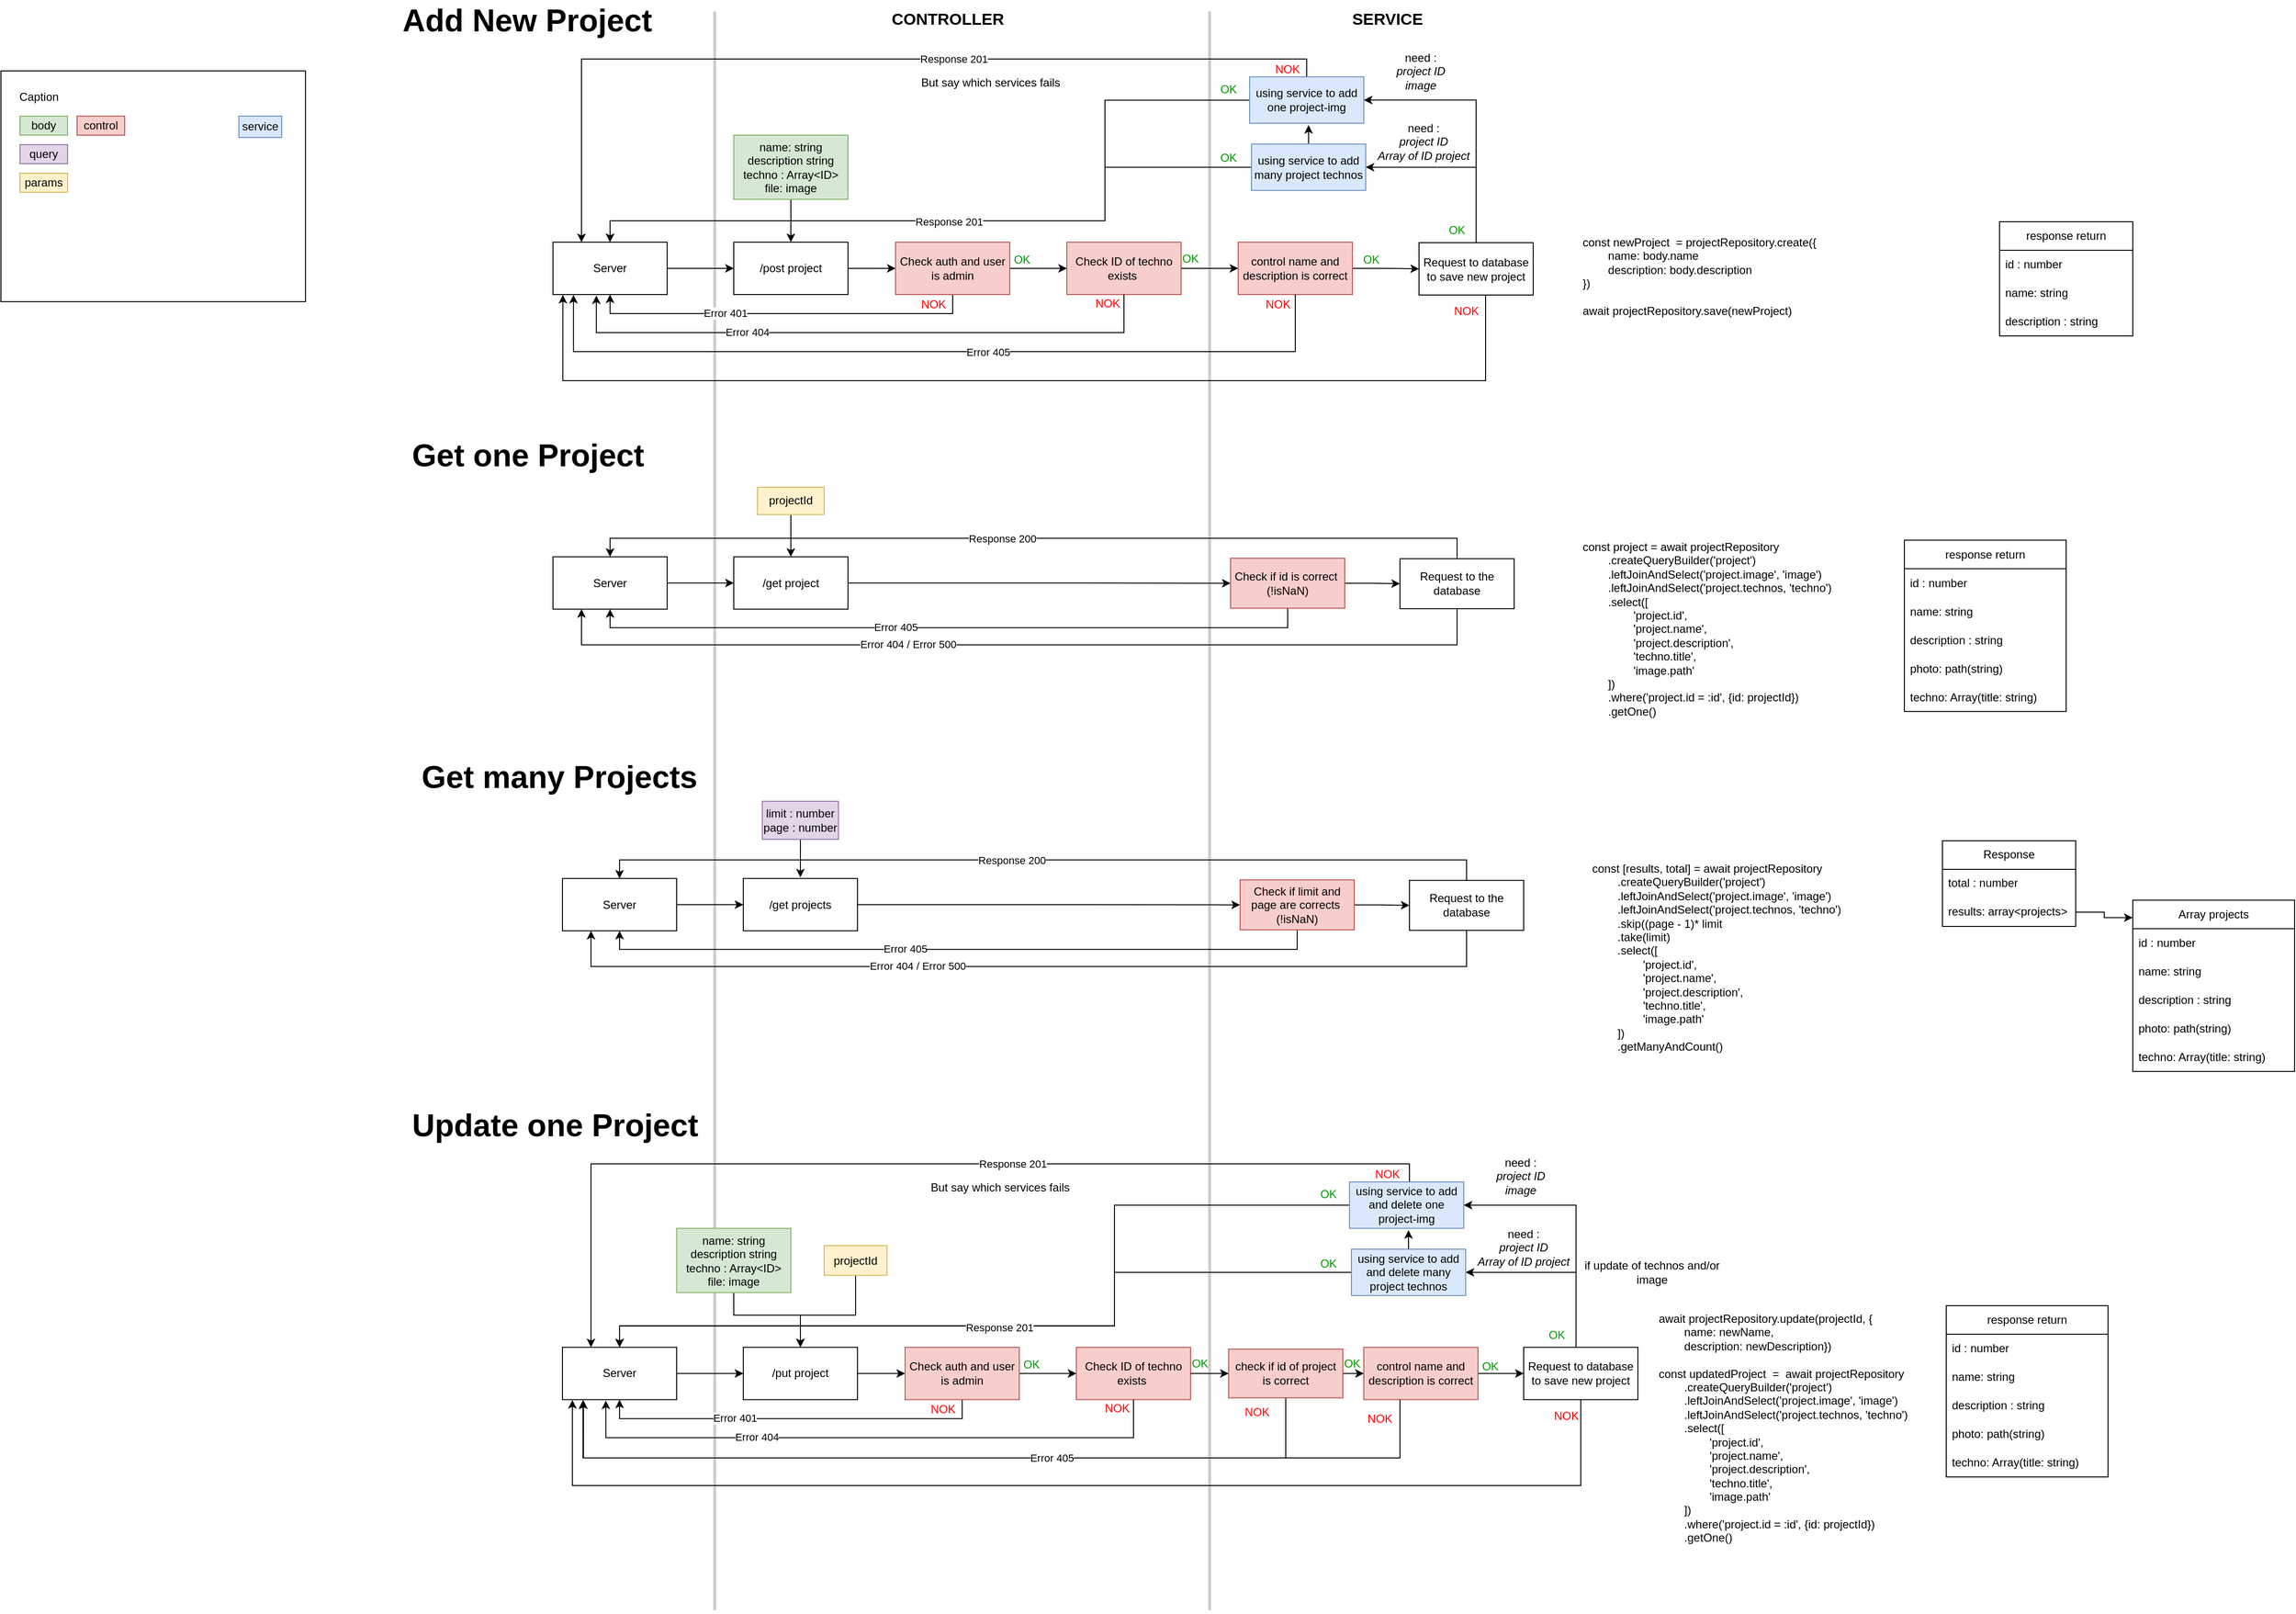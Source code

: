 <mxfile version="24.7.16">
  <diagram name="Page-1" id="Ivh299RitRnoYVwxjOdh">
    <mxGraphModel dx="5711" dy="2396" grid="1" gridSize="10" guides="1" tooltips="1" connect="1" arrows="1" fold="1" page="1" pageScale="1" pageWidth="827" pageHeight="1169" math="0" shadow="0">
      <root>
        <mxCell id="0" />
        <mxCell id="1" parent="0" />
        <mxCell id="XzdNKWaJprYKKExX68f9-235" style="edgeStyle=orthogonalEdgeStyle;rounded=0;orthogonalLoop=1;jettySize=auto;html=1;entryX=0.184;entryY=1.016;entryDx=0;entryDy=0;entryPerimeter=0;" edge="1" parent="1" source="XzdNKWaJprYKKExX68f9-232" target="XzdNKWaJprYKKExX68f9-179">
          <mxGeometry relative="1" as="geometry">
            <Array as="points">
              <mxPoint x="790" y="1550" />
              <mxPoint x="52" y="1550" />
            </Array>
          </mxGeometry>
        </mxCell>
        <mxCell id="rn9WdZCYMhVPytGbhueB-17" value="" style="endArrow=none;html=1;rounded=0;strokeColor=#CCCCCC;strokeWidth=3;" parent="1" edge="1">
          <mxGeometry width="50" height="50" relative="1" as="geometry">
            <mxPoint x="710" y="1710" as="sourcePoint" />
            <mxPoint x="710" y="30" as="targetPoint" />
          </mxGeometry>
        </mxCell>
        <mxCell id="rn9WdZCYMhVPytGbhueB-10" value="" style="endArrow=none;html=1;rounded=0;strokeColor=#CCCCCC;strokeWidth=3;" parent="1" edge="1">
          <mxGeometry width="50" height="50" relative="1" as="geometry">
            <mxPoint x="190" y="1710" as="sourcePoint" />
            <mxPoint x="190" y="30" as="targetPoint" />
          </mxGeometry>
        </mxCell>
        <mxCell id="rn9WdZCYMhVPytGbhueB-57" value="" style="rounded=0;whiteSpace=wrap;html=1;" parent="1" vertex="1">
          <mxGeometry x="-560" y="92.5" width="320" height="242.5" as="geometry" />
        </mxCell>
        <mxCell id="rn9WdZCYMhVPytGbhueB-3" style="edgeStyle=orthogonalEdgeStyle;rounded=0;orthogonalLoop=1;jettySize=auto;html=1;entryX=0;entryY=0.5;entryDx=0;entryDy=0;" parent="1" source="rn9WdZCYMhVPytGbhueB-1" target="rn9WdZCYMhVPytGbhueB-2" edge="1">
          <mxGeometry relative="1" as="geometry" />
        </mxCell>
        <mxCell id="rn9WdZCYMhVPytGbhueB-1" value="Server" style="rounded=0;whiteSpace=wrap;html=1;" parent="1" vertex="1">
          <mxGeometry x="20" y="272.5" width="120" height="55" as="geometry" />
        </mxCell>
        <mxCell id="rn9WdZCYMhVPytGbhueB-15" style="edgeStyle=orthogonalEdgeStyle;rounded=0;orthogonalLoop=1;jettySize=auto;html=1;" parent="1" source="rn9WdZCYMhVPytGbhueB-2" target="rn9WdZCYMhVPytGbhueB-9" edge="1">
          <mxGeometry relative="1" as="geometry" />
        </mxCell>
        <mxCell id="rn9WdZCYMhVPytGbhueB-2" value="/post project" style="rounded=0;whiteSpace=wrap;html=1;" parent="1" vertex="1">
          <mxGeometry x="210" y="272.5" width="120" height="55" as="geometry" />
        </mxCell>
        <mxCell id="rn9WdZCYMhVPytGbhueB-5" style="edgeStyle=orthogonalEdgeStyle;rounded=0;orthogonalLoop=1;jettySize=auto;html=1;" parent="1" source="rn9WdZCYMhVPytGbhueB-4" target="rn9WdZCYMhVPytGbhueB-2" edge="1">
          <mxGeometry relative="1" as="geometry" />
        </mxCell>
        <mxCell id="rn9WdZCYMhVPytGbhueB-4" value="name: string&lt;div&gt;description string&lt;/div&gt;&lt;div&gt;techno : Array&amp;lt;ID&amp;gt;&lt;/div&gt;&lt;div&gt;file: image&lt;/div&gt;" style="rounded=0;whiteSpace=wrap;html=1;fillColor=#d5e8d4;strokeColor=#82b366;" parent="1" vertex="1">
          <mxGeometry x="210" y="160" width="120" height="67.5" as="geometry" />
        </mxCell>
        <mxCell id="rn9WdZCYMhVPytGbhueB-6" value="body" style="rounded=0;whiteSpace=wrap;html=1;fillColor=#d5e8d4;strokeColor=#82b366;" parent="1" vertex="1">
          <mxGeometry x="-540" y="140" width="50" height="20" as="geometry" />
        </mxCell>
        <mxCell id="rn9WdZCYMhVPytGbhueB-7" value="query" style="rounded=0;whiteSpace=wrap;html=1;fillColor=#e1d5e7;strokeColor=#9673a6;" parent="1" vertex="1">
          <mxGeometry x="-540" y="170" width="50" height="20" as="geometry" />
        </mxCell>
        <mxCell id="rn9WdZCYMhVPytGbhueB-8" value="params" style="rounded=0;whiteSpace=wrap;html=1;fillColor=#fff2cc;strokeColor=#d6b656;" parent="1" vertex="1">
          <mxGeometry x="-540" y="200" width="50" height="20" as="geometry" />
        </mxCell>
        <mxCell id="rn9WdZCYMhVPytGbhueB-13" style="edgeStyle=orthogonalEdgeStyle;rounded=0;orthogonalLoop=1;jettySize=auto;html=1;entryX=0.5;entryY=1;entryDx=0;entryDy=0;" parent="1" source="rn9WdZCYMhVPytGbhueB-9" target="rn9WdZCYMhVPytGbhueB-1" edge="1">
          <mxGeometry relative="1" as="geometry">
            <Array as="points">
              <mxPoint x="440" y="347.5" />
              <mxPoint x="80" y="347.5" />
            </Array>
          </mxGeometry>
        </mxCell>
        <mxCell id="rn9WdZCYMhVPytGbhueB-18" value="Error 401" style="edgeLabel;html=1;align=center;verticalAlign=middle;resizable=0;points=[];" parent="rn9WdZCYMhVPytGbhueB-13" vertex="1" connectable="0">
          <mxGeometry x="0.296" y="-1" relative="1" as="geometry">
            <mxPoint as="offset" />
          </mxGeometry>
        </mxCell>
        <mxCell id="rn9WdZCYMhVPytGbhueB-22" style="edgeStyle=orthogonalEdgeStyle;rounded=0;orthogonalLoop=1;jettySize=auto;html=1;entryX=0;entryY=0.5;entryDx=0;entryDy=0;" parent="1" source="rn9WdZCYMhVPytGbhueB-9" target="rn9WdZCYMhVPytGbhueB-16" edge="1">
          <mxGeometry relative="1" as="geometry" />
        </mxCell>
        <mxCell id="rn9WdZCYMhVPytGbhueB-9" value="Check auth and user is admin" style="rounded=0;whiteSpace=wrap;html=1;fillColor=#f8cecc;strokeColor=#b85450;" parent="1" vertex="1">
          <mxGeometry x="380" y="272.5" width="120" height="55" as="geometry" />
        </mxCell>
        <mxCell id="rn9WdZCYMhVPytGbhueB-11" value="&lt;font style=&quot;font-size: 17px;&quot;&gt;CONTROLLER&lt;/font&gt;" style="text;html=1;align=center;verticalAlign=middle;whiteSpace=wrap;rounded=0;fontStyle=1" parent="1" vertex="1">
          <mxGeometry x="360" y="18.75" width="150" height="40" as="geometry" />
        </mxCell>
        <mxCell id="rn9WdZCYMhVPytGbhueB-12" value="control" style="rounded=0;whiteSpace=wrap;html=1;fillColor=#f8cecc;strokeColor=#b85450;" parent="1" vertex="1">
          <mxGeometry x="-480" y="140" width="50" height="20" as="geometry" />
        </mxCell>
        <mxCell id="rn9WdZCYMhVPytGbhueB-14" value="NOK" style="text;html=1;align=center;verticalAlign=middle;whiteSpace=wrap;rounded=0;fontColor=#FF0000;" parent="1" vertex="1">
          <mxGeometry x="390" y="322.5" width="60" height="30" as="geometry" />
        </mxCell>
        <mxCell id="rn9WdZCYMhVPytGbhueB-28" style="edgeStyle=orthogonalEdgeStyle;rounded=0;orthogonalLoop=1;jettySize=auto;html=1;entryX=0;entryY=0.5;entryDx=0;entryDy=0;" parent="1" source="rn9WdZCYMhVPytGbhueB-16" target="rn9WdZCYMhVPytGbhueB-27" edge="1">
          <mxGeometry relative="1" as="geometry" />
        </mxCell>
        <mxCell id="rn9WdZCYMhVPytGbhueB-16" value="Check ID of techno exists&amp;nbsp;" style="rounded=0;whiteSpace=wrap;html=1;fillColor=#f8cecc;strokeColor=#b85450;" parent="1" vertex="1">
          <mxGeometry x="560" y="272.5" width="120" height="55" as="geometry" />
        </mxCell>
        <mxCell id="rn9WdZCYMhVPytGbhueB-19" value="&lt;font style=&quot;font-size: 17px;&quot;&gt;SERVICE&lt;/font&gt;" style="text;html=1;align=center;verticalAlign=middle;whiteSpace=wrap;rounded=0;fontStyle=1" parent="1" vertex="1">
          <mxGeometry x="822" y="18.75" width="150" height="40" as="geometry" />
        </mxCell>
        <mxCell id="rn9WdZCYMhVPytGbhueB-23" style="edgeStyle=orthogonalEdgeStyle;rounded=0;orthogonalLoop=1;jettySize=auto;html=1;entryX=0.38;entryY=1.018;entryDx=0;entryDy=0;entryPerimeter=0;" parent="1" source="rn9WdZCYMhVPytGbhueB-16" target="rn9WdZCYMhVPytGbhueB-1" edge="1">
          <mxGeometry relative="1" as="geometry">
            <Array as="points">
              <mxPoint x="620" y="367.5" />
              <mxPoint x="66" y="367.5" />
            </Array>
          </mxGeometry>
        </mxCell>
        <mxCell id="rn9WdZCYMhVPytGbhueB-24" value="Error 404" style="edgeLabel;html=1;align=center;verticalAlign=middle;resizable=0;points=[];" parent="rn9WdZCYMhVPytGbhueB-23" vertex="1" connectable="0">
          <mxGeometry x="0.376" y="-1" relative="1" as="geometry">
            <mxPoint as="offset" />
          </mxGeometry>
        </mxCell>
        <mxCell id="rn9WdZCYMhVPytGbhueB-25" value="NOK" style="text;html=1;align=center;verticalAlign=middle;whiteSpace=wrap;rounded=0;fontColor=#FF0000;" parent="1" vertex="1">
          <mxGeometry x="573" y="321.5" width="60" height="30" as="geometry" />
        </mxCell>
        <mxCell id="rn9WdZCYMhVPytGbhueB-26" value="OK" style="text;html=1;align=center;verticalAlign=middle;whiteSpace=wrap;rounded=0;fontColor=#009900;" parent="1" vertex="1">
          <mxGeometry x="483" y="275.5" width="60" height="30" as="geometry" />
        </mxCell>
        <mxCell id="rn9WdZCYMhVPytGbhueB-39" style="edgeStyle=orthogonalEdgeStyle;rounded=0;orthogonalLoop=1;jettySize=auto;html=1;" parent="1" source="rn9WdZCYMhVPytGbhueB-27" target="rn9WdZCYMhVPytGbhueB-33" edge="1">
          <mxGeometry relative="1" as="geometry">
            <mxPoint x="910" y="300" as="targetPoint" />
          </mxGeometry>
        </mxCell>
        <mxCell id="rn9WdZCYMhVPytGbhueB-27" value="control name and description is correct" style="rounded=0;whiteSpace=wrap;html=1;fillColor=#f8cecc;strokeColor=#b85450;" parent="1" vertex="1">
          <mxGeometry x="740" y="272.5" width="120" height="55" as="geometry" />
        </mxCell>
        <mxCell id="rn9WdZCYMhVPytGbhueB-29" style="edgeStyle=orthogonalEdgeStyle;rounded=0;orthogonalLoop=1;jettySize=auto;html=1;entryX=0.18;entryY=1.006;entryDx=0;entryDy=0;entryPerimeter=0;" parent="1" source="rn9WdZCYMhVPytGbhueB-27" target="rn9WdZCYMhVPytGbhueB-1" edge="1">
          <mxGeometry relative="1" as="geometry">
            <Array as="points">
              <mxPoint x="800" y="387.5" />
              <mxPoint x="42" y="387.5" />
            </Array>
          </mxGeometry>
        </mxCell>
        <mxCell id="rn9WdZCYMhVPytGbhueB-45" value="Error 405" style="edgeLabel;html=1;align=center;verticalAlign=middle;resizable=0;points=[];" parent="rn9WdZCYMhVPytGbhueB-29" vertex="1" connectable="0">
          <mxGeometry x="-0.128" relative="1" as="geometry">
            <mxPoint as="offset" />
          </mxGeometry>
        </mxCell>
        <mxCell id="rn9WdZCYMhVPytGbhueB-31" value="NOK" style="text;html=1;align=center;verticalAlign=middle;whiteSpace=wrap;rounded=0;fontColor=#FF0000;" parent="1" vertex="1">
          <mxGeometry x="752" y="322.5" width="60" height="30" as="geometry" />
        </mxCell>
        <mxCell id="rn9WdZCYMhVPytGbhueB-32" value="OK" style="text;html=1;align=center;verticalAlign=middle;whiteSpace=wrap;rounded=0;fontColor=#009900;" parent="1" vertex="1">
          <mxGeometry x="660" y="275" width="60" height="30" as="geometry" />
        </mxCell>
        <mxCell id="XzdNKWaJprYKKExX68f9-53" style="edgeStyle=orthogonalEdgeStyle;rounded=0;orthogonalLoop=1;jettySize=auto;html=1;entryX=1;entryY=0.5;entryDx=0;entryDy=0;" edge="1" parent="1" source="rn9WdZCYMhVPytGbhueB-33" target="XzdNKWaJprYKKExX68f9-51">
          <mxGeometry relative="1" as="geometry">
            <Array as="points">
              <mxPoint x="990" y="194" />
            </Array>
          </mxGeometry>
        </mxCell>
        <mxCell id="XzdNKWaJprYKKExX68f9-54" style="edgeStyle=orthogonalEdgeStyle;rounded=0;orthogonalLoop=1;jettySize=auto;html=1;entryX=1;entryY=0.5;entryDx=0;entryDy=0;" edge="1" parent="1" source="rn9WdZCYMhVPytGbhueB-33" target="XzdNKWaJprYKKExX68f9-52">
          <mxGeometry relative="1" as="geometry">
            <Array as="points">
              <mxPoint x="990" y="123" />
            </Array>
          </mxGeometry>
        </mxCell>
        <mxCell id="rn9WdZCYMhVPytGbhueB-33" value="Request to database to save new project" style="rounded=0;whiteSpace=wrap;html=1;" parent="1" vertex="1">
          <mxGeometry x="930" y="273" width="120" height="55" as="geometry" />
        </mxCell>
        <mxCell id="rn9WdZCYMhVPytGbhueB-46" style="edgeStyle=orthogonalEdgeStyle;rounded=0;orthogonalLoop=1;jettySize=auto;html=1;entryX=0.087;entryY=1.007;entryDx=0;entryDy=0;entryPerimeter=0;" parent="1" source="rn9WdZCYMhVPytGbhueB-33" target="rn9WdZCYMhVPytGbhueB-1" edge="1">
          <mxGeometry relative="1" as="geometry">
            <Array as="points">
              <mxPoint x="1000" y="418" />
              <mxPoint x="30" y="418" />
            </Array>
          </mxGeometry>
        </mxCell>
        <mxCell id="rn9WdZCYMhVPytGbhueB-47" value="NOK" style="text;html=1;align=center;verticalAlign=middle;whiteSpace=wrap;rounded=0;fontColor=#FF0000;" parent="1" vertex="1">
          <mxGeometry x="950" y="330" width="60" height="30" as="geometry" />
        </mxCell>
        <mxCell id="rn9WdZCYMhVPytGbhueB-48" value="OK" style="text;html=1;align=center;verticalAlign=middle;whiteSpace=wrap;rounded=0;fontColor=#009900;" parent="1" vertex="1">
          <mxGeometry x="850" y="275.5" width="60" height="30" as="geometry" />
        </mxCell>
        <mxCell id="rn9WdZCYMhVPytGbhueB-52" value="response return" style="swimlane;fontStyle=0;childLayout=stackLayout;horizontal=1;startSize=30;horizontalStack=0;resizeParent=1;resizeParentMax=0;resizeLast=0;collapsible=1;marginBottom=0;whiteSpace=wrap;html=1;" parent="1" vertex="1">
          <mxGeometry x="1540" y="251" width="140" height="120" as="geometry" />
        </mxCell>
        <mxCell id="rn9WdZCYMhVPytGbhueB-53" value="id : number" style="text;strokeColor=none;fillColor=none;align=left;verticalAlign=middle;spacingLeft=4;spacingRight=4;overflow=hidden;points=[[0,0.5],[1,0.5]];portConstraint=eastwest;rotatable=0;whiteSpace=wrap;html=1;" parent="rn9WdZCYMhVPytGbhueB-52" vertex="1">
          <mxGeometry y="30" width="140" height="30" as="geometry" />
        </mxCell>
        <mxCell id="rn9WdZCYMhVPytGbhueB-54" value="name: string" style="text;strokeColor=none;fillColor=none;align=left;verticalAlign=middle;spacingLeft=4;spacingRight=4;overflow=hidden;points=[[0,0.5],[1,0.5]];portConstraint=eastwest;rotatable=0;whiteSpace=wrap;html=1;" parent="rn9WdZCYMhVPytGbhueB-52" vertex="1">
          <mxGeometry y="60" width="140" height="30" as="geometry" />
        </mxCell>
        <mxCell id="rn9WdZCYMhVPytGbhueB-55" value="description : string" style="text;strokeColor=none;fillColor=none;align=left;verticalAlign=middle;spacingLeft=4;spacingRight=4;overflow=hidden;points=[[0,0.5],[1,0.5]];portConstraint=eastwest;rotatable=0;whiteSpace=wrap;html=1;" parent="rn9WdZCYMhVPytGbhueB-52" vertex="1">
          <mxGeometry y="90" width="140" height="30" as="geometry" />
        </mxCell>
        <mxCell id="rn9WdZCYMhVPytGbhueB-56" value="Add New Project" style="text;html=1;align=left;verticalAlign=middle;whiteSpace=wrap;rounded=0;fontStyle=1;fontSize=33;" parent="1" vertex="1">
          <mxGeometry x="-140" y="23.75" width="380" height="30" as="geometry" />
        </mxCell>
        <mxCell id="rn9WdZCYMhVPytGbhueB-58" value="Caption" style="text;html=1;align=center;verticalAlign=middle;whiteSpace=wrap;rounded=0;" parent="1" vertex="1">
          <mxGeometry x="-550" y="105" width="60" height="30" as="geometry" />
        </mxCell>
        <mxCell id="rn9WdZCYMhVPytGbhueB-59" value="OK" style="text;html=1;align=center;verticalAlign=middle;whiteSpace=wrap;rounded=0;fontColor=#009900;" parent="1" vertex="1">
          <mxGeometry x="940" y="245" width="60" height="30" as="geometry" />
        </mxCell>
        <mxCell id="XzdNKWaJprYKKExX68f9-50" value="service" style="rounded=0;whiteSpace=wrap;html=1;fillColor=#dae8fc;strokeColor=#6c8ebf;" vertex="1" parent="1">
          <mxGeometry x="-310" y="140" width="45" height="22.5" as="geometry" />
        </mxCell>
        <mxCell id="XzdNKWaJprYKKExX68f9-57" style="edgeStyle=orthogonalEdgeStyle;rounded=0;orthogonalLoop=1;jettySize=auto;html=1;" edge="1" parent="1" source="XzdNKWaJprYKKExX68f9-51" target="rn9WdZCYMhVPytGbhueB-1">
          <mxGeometry relative="1" as="geometry">
            <Array as="points">
              <mxPoint x="600" y="194" />
              <mxPoint x="600" y="250" />
              <mxPoint x="80" y="250" />
            </Array>
          </mxGeometry>
        </mxCell>
        <mxCell id="XzdNKWaJprYKKExX68f9-66" style="edgeStyle=orthogonalEdgeStyle;rounded=0;orthogonalLoop=1;jettySize=auto;html=1;" edge="1" parent="1" source="XzdNKWaJprYKKExX68f9-51">
          <mxGeometry relative="1" as="geometry">
            <mxPoint x="814" y="150" as="targetPoint" />
          </mxGeometry>
        </mxCell>
        <mxCell id="XzdNKWaJprYKKExX68f9-51" value="using service to add many project technos" style="rounded=0;whiteSpace=wrap;html=1;fillColor=#dae8fc;strokeColor=#6c8ebf;" vertex="1" parent="1">
          <mxGeometry x="754" y="169.38" width="120" height="48.75" as="geometry" />
        </mxCell>
        <mxCell id="XzdNKWaJprYKKExX68f9-58" style="edgeStyle=orthogonalEdgeStyle;rounded=0;orthogonalLoop=1;jettySize=auto;html=1;" edge="1" parent="1" source="XzdNKWaJprYKKExX68f9-52" target="rn9WdZCYMhVPytGbhueB-1">
          <mxGeometry relative="1" as="geometry">
            <Array as="points">
              <mxPoint x="600" y="123" />
              <mxPoint x="600" y="250" />
              <mxPoint x="80" y="250" />
            </Array>
          </mxGeometry>
        </mxCell>
        <mxCell id="XzdNKWaJprYKKExX68f9-59" value="Response 201" style="edgeLabel;html=1;align=center;verticalAlign=middle;resizable=0;points=[];" vertex="1" connectable="0" parent="XzdNKWaJprYKKExX68f9-58">
          <mxGeometry x="0.08" y="1" relative="1" as="geometry">
            <mxPoint as="offset" />
          </mxGeometry>
        </mxCell>
        <mxCell id="XzdNKWaJprYKKExX68f9-68" style="edgeStyle=orthogonalEdgeStyle;rounded=0;orthogonalLoop=1;jettySize=auto;html=1;entryX=0.25;entryY=0;entryDx=0;entryDy=0;" edge="1" parent="1" source="XzdNKWaJprYKKExX68f9-52" target="rn9WdZCYMhVPytGbhueB-1">
          <mxGeometry relative="1" as="geometry">
            <Array as="points">
              <mxPoint x="812" y="80" />
              <mxPoint x="50" y="80" />
            </Array>
          </mxGeometry>
        </mxCell>
        <mxCell id="XzdNKWaJprYKKExX68f9-73" value="Response 201" style="edgeLabel;html=1;align=center;verticalAlign=middle;resizable=0;points=[];" vertex="1" connectable="0" parent="XzdNKWaJprYKKExX68f9-68">
          <mxGeometry x="-0.07" y="2" relative="1" as="geometry">
            <mxPoint x="62" y="-2" as="offset" />
          </mxGeometry>
        </mxCell>
        <mxCell id="XzdNKWaJprYKKExX68f9-52" value="using service to add one project-img" style="rounded=0;whiteSpace=wrap;html=1;fillColor=#dae8fc;strokeColor=#6c8ebf;" vertex="1" parent="1">
          <mxGeometry x="752" y="98.75" width="120" height="48.75" as="geometry" />
        </mxCell>
        <mxCell id="XzdNKWaJprYKKExX68f9-55" value="need :&lt;div&gt;&lt;i&gt;project ID&lt;/i&gt;&lt;/div&gt;&lt;div&gt;&lt;i&gt;image&lt;/i&gt;&lt;/div&gt;" style="text;html=1;align=center;verticalAlign=middle;whiteSpace=wrap;rounded=0;" vertex="1" parent="1">
          <mxGeometry x="882" y="63.75" width="100" height="58.75" as="geometry" />
        </mxCell>
        <mxCell id="XzdNKWaJprYKKExX68f9-56" value="need :&lt;div&gt;&lt;i&gt;project ID&lt;/i&gt;&lt;/div&gt;&lt;div&gt;&lt;i&gt;Array of ID project&lt;/i&gt;&lt;/div&gt;" style="text;html=1;align=center;verticalAlign=middle;whiteSpace=wrap;rounded=0;" vertex="1" parent="1">
          <mxGeometry x="885" y="138.12" width="100" height="58.75" as="geometry" />
        </mxCell>
        <mxCell id="XzdNKWaJprYKKExX68f9-60" value="OK" style="text;html=1;align=center;verticalAlign=middle;whiteSpace=wrap;rounded=0;fontColor=#009900;" vertex="1" parent="1">
          <mxGeometry x="700" y="169.38" width="60" height="30" as="geometry" />
        </mxCell>
        <mxCell id="XzdNKWaJprYKKExX68f9-61" value="OK" style="text;html=1;align=center;verticalAlign=middle;whiteSpace=wrap;rounded=0;fontColor=#009900;" vertex="1" parent="1">
          <mxGeometry x="700" y="96.5" width="60" height="30" as="geometry" />
        </mxCell>
        <mxCell id="XzdNKWaJprYKKExX68f9-69" value="NOK" style="text;html=1;align=center;verticalAlign=middle;whiteSpace=wrap;rounded=0;fontColor=#FF0000;" vertex="1" parent="1">
          <mxGeometry x="762" y="76" width="60" height="30" as="geometry" />
        </mxCell>
        <mxCell id="XzdNKWaJprYKKExX68f9-74" value="But say which services fails" style="text;html=1;align=center;verticalAlign=middle;whiteSpace=wrap;rounded=0;" vertex="1" parent="1">
          <mxGeometry x="400" y="90" width="160" height="30" as="geometry" />
        </mxCell>
        <mxCell id="XzdNKWaJprYKKExX68f9-75" style="edgeStyle=orthogonalEdgeStyle;rounded=0;orthogonalLoop=1;jettySize=auto;html=1;entryX=0;entryY=0.5;entryDx=0;entryDy=0;" edge="1" parent="1" source="XzdNKWaJprYKKExX68f9-76" target="XzdNKWaJprYKKExX68f9-78">
          <mxGeometry relative="1" as="geometry" />
        </mxCell>
        <mxCell id="XzdNKWaJprYKKExX68f9-76" value="Server" style="rounded=0;whiteSpace=wrap;html=1;" vertex="1" parent="1">
          <mxGeometry x="20" y="603.12" width="120" height="55" as="geometry" />
        </mxCell>
        <mxCell id="XzdNKWaJprYKKExX68f9-135" style="edgeStyle=orthogonalEdgeStyle;rounded=0;orthogonalLoop=1;jettySize=auto;html=1;" edge="1" parent="1" source="XzdNKWaJprYKKExX68f9-78" target="XzdNKWaJprYKKExX68f9-132">
          <mxGeometry relative="1" as="geometry" />
        </mxCell>
        <mxCell id="XzdNKWaJprYKKExX68f9-78" value="/get project" style="rounded=0;whiteSpace=wrap;html=1;" vertex="1" parent="1">
          <mxGeometry x="210" y="603.12" width="120" height="55" as="geometry" />
        </mxCell>
        <mxCell id="XzdNKWaJprYKKExX68f9-110" value="response return" style="swimlane;fontStyle=0;childLayout=stackLayout;horizontal=1;startSize=30;horizontalStack=0;resizeParent=1;resizeParentMax=0;resizeLast=0;collapsible=1;marginBottom=0;whiteSpace=wrap;html=1;" vertex="1" parent="1">
          <mxGeometry x="1440" y="585.62" width="170" height="180" as="geometry" />
        </mxCell>
        <mxCell id="XzdNKWaJprYKKExX68f9-111" value="id : number" style="text;strokeColor=none;fillColor=none;align=left;verticalAlign=middle;spacingLeft=4;spacingRight=4;overflow=hidden;points=[[0,0.5],[1,0.5]];portConstraint=eastwest;rotatable=0;whiteSpace=wrap;html=1;" vertex="1" parent="XzdNKWaJprYKKExX68f9-110">
          <mxGeometry y="30" width="170" height="30" as="geometry" />
        </mxCell>
        <mxCell id="XzdNKWaJprYKKExX68f9-112" value="name: string" style="text;strokeColor=none;fillColor=none;align=left;verticalAlign=middle;spacingLeft=4;spacingRight=4;overflow=hidden;points=[[0,0.5],[1,0.5]];portConstraint=eastwest;rotatable=0;whiteSpace=wrap;html=1;" vertex="1" parent="XzdNKWaJprYKKExX68f9-110">
          <mxGeometry y="60" width="170" height="30" as="geometry" />
        </mxCell>
        <mxCell id="XzdNKWaJprYKKExX68f9-113" value="description : string" style="text;strokeColor=none;fillColor=none;align=left;verticalAlign=middle;spacingLeft=4;spacingRight=4;overflow=hidden;points=[[0,0.5],[1,0.5]];portConstraint=eastwest;rotatable=0;whiteSpace=wrap;html=1;" vertex="1" parent="XzdNKWaJprYKKExX68f9-110">
          <mxGeometry y="90" width="170" height="30" as="geometry" />
        </mxCell>
        <mxCell id="XzdNKWaJprYKKExX68f9-145" value="photo: path(string)" style="text;strokeColor=none;fillColor=none;align=left;verticalAlign=middle;spacingLeft=4;spacingRight=4;overflow=hidden;points=[[0,0.5],[1,0.5]];portConstraint=eastwest;rotatable=0;whiteSpace=wrap;html=1;" vertex="1" parent="XzdNKWaJprYKKExX68f9-110">
          <mxGeometry y="120" width="170" height="30" as="geometry" />
        </mxCell>
        <mxCell id="XzdNKWaJprYKKExX68f9-146" value="techno: Array(title: string)" style="text;strokeColor=none;fillColor=none;align=left;verticalAlign=middle;spacingLeft=4;spacingRight=4;overflow=hidden;points=[[0,0.5],[1,0.5]];portConstraint=eastwest;rotatable=0;whiteSpace=wrap;html=1;" vertex="1" parent="XzdNKWaJprYKKExX68f9-110">
          <mxGeometry y="150" width="170" height="30" as="geometry" />
        </mxCell>
        <mxCell id="XzdNKWaJprYKKExX68f9-114" value="Get one Project" style="text;html=1;align=left;verticalAlign=middle;whiteSpace=wrap;rounded=0;fontStyle=1;fontSize=33;" vertex="1" parent="1">
          <mxGeometry x="-130" y="482" width="380" height="28" as="geometry" />
        </mxCell>
        <mxCell id="XzdNKWaJprYKKExX68f9-131" style="edgeStyle=orthogonalEdgeStyle;rounded=0;orthogonalLoop=1;jettySize=auto;html=1;entryX=0.5;entryY=0;entryDx=0;entryDy=0;" edge="1" parent="1" source="XzdNKWaJprYKKExX68f9-130" target="XzdNKWaJprYKKExX68f9-78">
          <mxGeometry relative="1" as="geometry" />
        </mxCell>
        <mxCell id="XzdNKWaJprYKKExX68f9-130" value="projectId" style="rounded=0;whiteSpace=wrap;html=1;fillColor=#fff2cc;strokeColor=#d6b656;" vertex="1" parent="1">
          <mxGeometry x="235" y="530" width="70" height="28.76" as="geometry" />
        </mxCell>
        <mxCell id="XzdNKWaJprYKKExX68f9-136" style="edgeStyle=orthogonalEdgeStyle;rounded=0;orthogonalLoop=1;jettySize=auto;html=1;entryX=0.5;entryY=1;entryDx=0;entryDy=0;" edge="1" parent="1" source="XzdNKWaJprYKKExX68f9-132" target="XzdNKWaJprYKKExX68f9-76">
          <mxGeometry relative="1" as="geometry">
            <Array as="points">
              <mxPoint x="792" y="677.62" />
              <mxPoint x="80" y="677.62" />
            </Array>
          </mxGeometry>
        </mxCell>
        <mxCell id="XzdNKWaJprYKKExX68f9-137" value="Error 405" style="edgeLabel;html=1;align=center;verticalAlign=middle;resizable=0;points=[];" vertex="1" connectable="0" parent="XzdNKWaJprYKKExX68f9-136">
          <mxGeometry x="0.15" y="2" relative="1" as="geometry">
            <mxPoint y="-3" as="offset" />
          </mxGeometry>
        </mxCell>
        <mxCell id="XzdNKWaJprYKKExX68f9-142" style="edgeStyle=orthogonalEdgeStyle;rounded=0;orthogonalLoop=1;jettySize=auto;html=1;entryX=0;entryY=0.5;entryDx=0;entryDy=0;" edge="1" parent="1" source="XzdNKWaJprYKKExX68f9-132" target="XzdNKWaJprYKKExX68f9-133">
          <mxGeometry relative="1" as="geometry" />
        </mxCell>
        <mxCell id="XzdNKWaJprYKKExX68f9-132" value="Check if id is correct&amp;nbsp;&lt;br&gt;(!isNaN)" style="rounded=0;whiteSpace=wrap;html=1;fillColor=#f8cecc;strokeColor=#b85450;" vertex="1" parent="1">
          <mxGeometry x="732" y="604.62" width="120" height="52.5" as="geometry" />
        </mxCell>
        <mxCell id="XzdNKWaJprYKKExX68f9-139" style="edgeStyle=orthogonalEdgeStyle;rounded=0;orthogonalLoop=1;jettySize=auto;html=1;entryX=0.25;entryY=1;entryDx=0;entryDy=0;" edge="1" parent="1" source="XzdNKWaJprYKKExX68f9-133" target="XzdNKWaJprYKKExX68f9-76">
          <mxGeometry relative="1" as="geometry">
            <Array as="points">
              <mxPoint x="970" y="695.62" />
              <mxPoint x="50" y="695.62" />
            </Array>
          </mxGeometry>
        </mxCell>
        <mxCell id="XzdNKWaJprYKKExX68f9-140" value="Error 404 / Error 500" style="edgeLabel;html=1;align=center;verticalAlign=middle;resizable=0;points=[];" vertex="1" connectable="0" parent="XzdNKWaJprYKKExX68f9-139">
          <mxGeometry x="0.236" y="-1" relative="1" as="geometry">
            <mxPoint as="offset" />
          </mxGeometry>
        </mxCell>
        <mxCell id="XzdNKWaJprYKKExX68f9-143" style="edgeStyle=orthogonalEdgeStyle;rounded=0;orthogonalLoop=1;jettySize=auto;html=1;entryX=0.5;entryY=0;entryDx=0;entryDy=0;" edge="1" parent="1" source="XzdNKWaJprYKKExX68f9-133" target="XzdNKWaJprYKKExX68f9-76">
          <mxGeometry relative="1" as="geometry">
            <Array as="points">
              <mxPoint x="970" y="583.62" />
              <mxPoint x="80" y="583.62" />
            </Array>
          </mxGeometry>
        </mxCell>
        <mxCell id="XzdNKWaJprYKKExX68f9-144" value="Response 200" style="edgeLabel;html=1;align=center;verticalAlign=middle;resizable=0;points=[];" vertex="1" connectable="0" parent="XzdNKWaJprYKKExX68f9-143">
          <mxGeometry x="0.074" relative="1" as="geometry">
            <mxPoint as="offset" />
          </mxGeometry>
        </mxCell>
        <mxCell id="XzdNKWaJprYKKExX68f9-133" value="Request to the database" style="rounded=0;whiteSpace=wrap;html=1;" vertex="1" parent="1">
          <mxGeometry x="910" y="605.12" width="120" height="52.5" as="geometry" />
        </mxCell>
        <mxCell id="XzdNKWaJprYKKExX68f9-134" value="&lt;div&gt;const project = await projectRepository&lt;/div&gt;&lt;div&gt;&lt;span style=&quot;white-space: pre;&quot;&gt;&#x9;&lt;/span&gt;.createQueryBuilder(&#39;project&#39;)&lt;br&gt;&lt;/div&gt;&lt;div&gt;&lt;span style=&quot;white-space: pre;&quot;&gt;&#x9;&lt;/span&gt;.leftJoinAndSelect(&#39;project.image&#39;, &#39;image&#39;)&lt;br&gt;&lt;/div&gt;&lt;div&gt;&lt;span style=&quot;white-space: pre;&quot;&gt;&#x9;&lt;/span&gt;.leftJoinAndSelect(&#39;project.technos, &#39;techno&#39;)&lt;br&gt;&lt;/div&gt;&lt;div&gt;&lt;span style=&quot;white-space: pre;&quot;&gt;&#x9;&lt;/span&gt;.select([&lt;/div&gt;&lt;div&gt;&lt;span style=&quot;white-space: pre;&quot;&gt;&#x9;&lt;/span&gt;&lt;span style=&quot;white-space: pre;&quot;&gt;&#x9;&lt;/span&gt;&#39;project.id&#39;,&lt;br&gt;&lt;/div&gt;&lt;div&gt;&lt;span style=&quot;white-space: pre;&quot;&gt;&#x9;&lt;/span&gt;&lt;span style=&quot;white-space: pre;&quot;&gt;&#x9;&lt;/span&gt;&#39;project.name&#39;,&lt;br&gt;&lt;/div&gt;&lt;div&gt;&lt;span style=&quot;white-space: pre;&quot;&gt;&#x9;&lt;/span&gt;&lt;span style=&quot;white-space: pre;&quot;&gt;&#x9;&lt;/span&gt;&#39;project.description&#39;,&lt;br&gt;&lt;/div&gt;&lt;div&gt;&lt;span style=&quot;white-space: pre;&quot;&gt;&#x9;&lt;/span&gt;&lt;span style=&quot;white-space: pre;&quot;&gt;&#x9;&lt;/span&gt;&#39;techno.title&#39;,&lt;br&gt;&lt;/div&gt;&lt;div&gt;&lt;span style=&quot;white-space: pre;&quot;&gt;&#x9;&lt;/span&gt;&lt;span style=&quot;white-space: pre;&quot;&gt;&#x9;&lt;/span&gt;&#39;image.path&#39;&lt;br&gt;&lt;/div&gt;&lt;div&gt;&lt;span style=&quot;white-space: pre;&quot;&gt;&#x9;&lt;/span&gt;])&lt;br&gt;&lt;/div&gt;&lt;div&gt;&lt;span style=&quot;white-space: pre;&quot;&gt;&#x9;&lt;/span&gt;.where(&#39;project.id = :id&#39;, {id: projectId})&lt;br&gt;&lt;/div&gt;&lt;div&gt;&lt;span style=&quot;white-space: pre;&quot;&gt;&#x9;&lt;/span&gt;.getOne()&lt;br&gt;&lt;/div&gt;" style="text;html=1;align=left;verticalAlign=top;whiteSpace=wrap;rounded=0;" vertex="1" parent="1">
          <mxGeometry x="1100" y="579.37" width="310" height="210.63" as="geometry" />
        </mxCell>
        <mxCell id="XzdNKWaJprYKKExX68f9-147" value="const newProject&amp;nbsp; = projectRepository.create({&lt;div&gt;&lt;span style=&quot;white-space: pre;&quot;&gt;&#x9;&lt;/span&gt;name: body.name&lt;br&gt;&lt;/div&gt;&lt;div&gt;&lt;span style=&quot;white-space: pre;&quot;&gt;&#x9;&lt;/span&gt;description: body.description&lt;br&gt;&lt;/div&gt;&lt;div&gt;})&lt;/div&gt;&lt;div&gt;&lt;br&gt;&lt;/div&gt;&lt;div&gt;await projectRepository.save(newProject)&lt;/div&gt;" style="text;html=1;align=left;verticalAlign=top;whiteSpace=wrap;rounded=0;" vertex="1" parent="1">
          <mxGeometry x="1100" y="258.75" width="350" height="101.25" as="geometry" />
        </mxCell>
        <mxCell id="XzdNKWaJprYKKExX68f9-148" style="edgeStyle=orthogonalEdgeStyle;rounded=0;orthogonalLoop=1;jettySize=auto;html=1;entryX=0;entryY=0.5;entryDx=0;entryDy=0;" edge="1" parent="1" source="XzdNKWaJprYKKExX68f9-149" target="XzdNKWaJprYKKExX68f9-151">
          <mxGeometry relative="1" as="geometry" />
        </mxCell>
        <mxCell id="XzdNKWaJprYKKExX68f9-149" value="Server" style="rounded=0;whiteSpace=wrap;html=1;" vertex="1" parent="1">
          <mxGeometry x="30" y="941.12" width="120" height="55" as="geometry" />
        </mxCell>
        <mxCell id="XzdNKWaJprYKKExX68f9-150" style="edgeStyle=orthogonalEdgeStyle;rounded=0;orthogonalLoop=1;jettySize=auto;html=1;" edge="1" parent="1" source="XzdNKWaJprYKKExX68f9-151" target="XzdNKWaJprYKKExX68f9-164">
          <mxGeometry relative="1" as="geometry" />
        </mxCell>
        <mxCell id="XzdNKWaJprYKKExX68f9-151" value="/get projects" style="rounded=0;whiteSpace=wrap;html=1;" vertex="1" parent="1">
          <mxGeometry x="220" y="941.12" width="120" height="55" as="geometry" />
        </mxCell>
        <mxCell id="XzdNKWaJprYKKExX68f9-152" value="Array projects" style="swimlane;fontStyle=0;childLayout=stackLayout;horizontal=1;startSize=30;horizontalStack=0;resizeParent=1;resizeParentMax=0;resizeLast=0;collapsible=1;marginBottom=0;whiteSpace=wrap;html=1;" vertex="1" parent="1">
          <mxGeometry x="1680" y="963.91" width="170" height="180" as="geometry" />
        </mxCell>
        <mxCell id="XzdNKWaJprYKKExX68f9-153" value="id : number" style="text;strokeColor=none;fillColor=none;align=left;verticalAlign=middle;spacingLeft=4;spacingRight=4;overflow=hidden;points=[[0,0.5],[1,0.5]];portConstraint=eastwest;rotatable=0;whiteSpace=wrap;html=1;" vertex="1" parent="XzdNKWaJprYKKExX68f9-152">
          <mxGeometry y="30" width="170" height="30" as="geometry" />
        </mxCell>
        <mxCell id="XzdNKWaJprYKKExX68f9-154" value="name: string" style="text;strokeColor=none;fillColor=none;align=left;verticalAlign=middle;spacingLeft=4;spacingRight=4;overflow=hidden;points=[[0,0.5],[1,0.5]];portConstraint=eastwest;rotatable=0;whiteSpace=wrap;html=1;" vertex="1" parent="XzdNKWaJprYKKExX68f9-152">
          <mxGeometry y="60" width="170" height="30" as="geometry" />
        </mxCell>
        <mxCell id="XzdNKWaJprYKKExX68f9-155" value="description : string" style="text;strokeColor=none;fillColor=none;align=left;verticalAlign=middle;spacingLeft=4;spacingRight=4;overflow=hidden;points=[[0,0.5],[1,0.5]];portConstraint=eastwest;rotatable=0;whiteSpace=wrap;html=1;" vertex="1" parent="XzdNKWaJprYKKExX68f9-152">
          <mxGeometry y="90" width="170" height="30" as="geometry" />
        </mxCell>
        <mxCell id="XzdNKWaJprYKKExX68f9-156" value="photo: path(string)" style="text;strokeColor=none;fillColor=none;align=left;verticalAlign=middle;spacingLeft=4;spacingRight=4;overflow=hidden;points=[[0,0.5],[1,0.5]];portConstraint=eastwest;rotatable=0;whiteSpace=wrap;html=1;" vertex="1" parent="XzdNKWaJprYKKExX68f9-152">
          <mxGeometry y="120" width="170" height="30" as="geometry" />
        </mxCell>
        <mxCell id="XzdNKWaJprYKKExX68f9-157" value="techno: Array(title: string)" style="text;strokeColor=none;fillColor=none;align=left;verticalAlign=middle;spacingLeft=4;spacingRight=4;overflow=hidden;points=[[0,0.5],[1,0.5]];portConstraint=eastwest;rotatable=0;whiteSpace=wrap;html=1;" vertex="1" parent="XzdNKWaJprYKKExX68f9-152">
          <mxGeometry y="150" width="170" height="30" as="geometry" />
        </mxCell>
        <mxCell id="XzdNKWaJprYKKExX68f9-158" value="Get many Projects" style="text;html=1;align=left;verticalAlign=middle;whiteSpace=wrap;rounded=0;fontStyle=1;fontSize=33;" vertex="1" parent="1">
          <mxGeometry x="-120" y="820" width="380" height="28" as="geometry" />
        </mxCell>
        <mxCell id="XzdNKWaJprYKKExX68f9-161" style="edgeStyle=orthogonalEdgeStyle;rounded=0;orthogonalLoop=1;jettySize=auto;html=1;entryX=0.5;entryY=1;entryDx=0;entryDy=0;" edge="1" parent="1" source="XzdNKWaJprYKKExX68f9-164" target="XzdNKWaJprYKKExX68f9-149">
          <mxGeometry relative="1" as="geometry">
            <Array as="points">
              <mxPoint x="802" y="1015.62" />
              <mxPoint x="90" y="1015.62" />
            </Array>
          </mxGeometry>
        </mxCell>
        <mxCell id="XzdNKWaJprYKKExX68f9-162" value="Error 405" style="edgeLabel;html=1;align=center;verticalAlign=middle;resizable=0;points=[];" vertex="1" connectable="0" parent="XzdNKWaJprYKKExX68f9-161">
          <mxGeometry x="0.15" y="2" relative="1" as="geometry">
            <mxPoint y="-3" as="offset" />
          </mxGeometry>
        </mxCell>
        <mxCell id="XzdNKWaJprYKKExX68f9-163" style="edgeStyle=orthogonalEdgeStyle;rounded=0;orthogonalLoop=1;jettySize=auto;html=1;entryX=0;entryY=0.5;entryDx=0;entryDy=0;" edge="1" parent="1" source="XzdNKWaJprYKKExX68f9-164" target="XzdNKWaJprYKKExX68f9-169">
          <mxGeometry relative="1" as="geometry" />
        </mxCell>
        <mxCell id="XzdNKWaJprYKKExX68f9-164" value="Check if limit and page are corrects&amp;nbsp;&lt;br&gt;(!isNaN)" style="rounded=0;whiteSpace=wrap;html=1;fillColor=#f8cecc;strokeColor=#b85450;" vertex="1" parent="1">
          <mxGeometry x="742" y="942.62" width="120" height="52.5" as="geometry" />
        </mxCell>
        <mxCell id="XzdNKWaJprYKKExX68f9-165" style="edgeStyle=orthogonalEdgeStyle;rounded=0;orthogonalLoop=1;jettySize=auto;html=1;entryX=0.25;entryY=1;entryDx=0;entryDy=0;" edge="1" parent="1" source="XzdNKWaJprYKKExX68f9-169" target="XzdNKWaJprYKKExX68f9-149">
          <mxGeometry relative="1" as="geometry">
            <Array as="points">
              <mxPoint x="980" y="1033.62" />
              <mxPoint x="60" y="1033.62" />
            </Array>
          </mxGeometry>
        </mxCell>
        <mxCell id="XzdNKWaJprYKKExX68f9-166" value="Error 404 / Error 500" style="edgeLabel;html=1;align=center;verticalAlign=middle;resizable=0;points=[];" vertex="1" connectable="0" parent="XzdNKWaJprYKKExX68f9-165">
          <mxGeometry x="0.236" y="-1" relative="1" as="geometry">
            <mxPoint as="offset" />
          </mxGeometry>
        </mxCell>
        <mxCell id="XzdNKWaJprYKKExX68f9-167" style="edgeStyle=orthogonalEdgeStyle;rounded=0;orthogonalLoop=1;jettySize=auto;html=1;entryX=0.5;entryY=0;entryDx=0;entryDy=0;" edge="1" parent="1" source="XzdNKWaJprYKKExX68f9-169" target="XzdNKWaJprYKKExX68f9-149">
          <mxGeometry relative="1" as="geometry">
            <Array as="points">
              <mxPoint x="980" y="921.62" />
              <mxPoint x="90" y="921.62" />
            </Array>
          </mxGeometry>
        </mxCell>
        <mxCell id="XzdNKWaJprYKKExX68f9-168" value="Response 200" style="edgeLabel;html=1;align=center;verticalAlign=middle;resizable=0;points=[];" vertex="1" connectable="0" parent="XzdNKWaJprYKKExX68f9-167">
          <mxGeometry x="0.074" relative="1" as="geometry">
            <mxPoint as="offset" />
          </mxGeometry>
        </mxCell>
        <mxCell id="XzdNKWaJprYKKExX68f9-169" value="Request to the database" style="rounded=0;whiteSpace=wrap;html=1;" vertex="1" parent="1">
          <mxGeometry x="920" y="943.12" width="120" height="52.5" as="geometry" />
        </mxCell>
        <mxCell id="XzdNKWaJprYKKExX68f9-170" value="&lt;div&gt;const [results, total] = await projectRepository&lt;/div&gt;&lt;div&gt;&lt;span style=&quot;white-space: pre;&quot;&gt;&#x9;&lt;/span&gt;.createQueryBuilder(&#39;project&#39;)&lt;br&gt;&lt;/div&gt;&lt;div&gt;&lt;span style=&quot;white-space: pre;&quot;&gt;&#x9;&lt;/span&gt;.leftJoinAndSelect(&#39;project.image&#39;, &#39;image&#39;)&lt;br&gt;&lt;/div&gt;&lt;div&gt;&lt;span style=&quot;white-space: pre;&quot;&gt;&#x9;&lt;/span&gt;.leftJoinAndSelect(&#39;project.technos, &#39;techno&#39;)&lt;br&gt;&lt;/div&gt;&lt;div&gt;&lt;span style=&quot;white-space: pre;&quot;&gt;&#x9;&lt;/span&gt;.skip((page - 1)* limit&lt;br&gt;&lt;/div&gt;&lt;div&gt;&lt;span style=&quot;white-space: pre;&quot;&gt;&#x9;&lt;/span&gt;.take(limit)&lt;br&gt;&lt;/div&gt;&lt;div&gt;&lt;span style=&quot;white-space: pre;&quot;&gt;&#x9;&lt;/span&gt;.select([&lt;/div&gt;&lt;div&gt;&lt;span style=&quot;white-space: pre;&quot;&gt;&#x9;&lt;/span&gt;&lt;span style=&quot;white-space: pre;&quot;&gt;&#x9;&lt;/span&gt;&#39;project.id&#39;,&lt;br&gt;&lt;/div&gt;&lt;div&gt;&lt;span style=&quot;white-space: pre;&quot;&gt;&#x9;&lt;/span&gt;&lt;span style=&quot;white-space: pre;&quot;&gt;&#x9;&lt;/span&gt;&#39;project.name&#39;,&lt;br&gt;&lt;/div&gt;&lt;div&gt;&lt;span style=&quot;white-space: pre;&quot;&gt;&#x9;&lt;/span&gt;&lt;span style=&quot;white-space: pre;&quot;&gt;&#x9;&lt;/span&gt;&#39;project.description&#39;,&lt;br&gt;&lt;/div&gt;&lt;div&gt;&lt;span style=&quot;white-space: pre;&quot;&gt;&#x9;&lt;/span&gt;&lt;span style=&quot;white-space: pre;&quot;&gt;&#x9;&lt;/span&gt;&#39;techno.title&#39;,&lt;br&gt;&lt;/div&gt;&lt;div&gt;&lt;span style=&quot;white-space: pre;&quot;&gt;&#x9;&lt;/span&gt;&lt;span style=&quot;white-space: pre;&quot;&gt;&#x9;&lt;/span&gt;&#39;image.path&#39;&lt;br&gt;&lt;/div&gt;&lt;div&gt;&lt;span style=&quot;white-space: pre;&quot;&gt;&#x9;&lt;/span&gt;])&lt;br&gt;&lt;/div&gt;&lt;div&gt;&lt;span style=&quot;background-color: initial; white-space: pre;&quot;&gt;&#x9;&lt;/span&gt;&lt;span style=&quot;background-color: initial;&quot;&gt;.getManyAndCount()&lt;/span&gt;&lt;br&gt;&lt;/div&gt;" style="text;html=1;align=left;verticalAlign=top;whiteSpace=wrap;rounded=0;" vertex="1" parent="1">
          <mxGeometry x="1110" y="917.37" width="310" height="210.63" as="geometry" />
        </mxCell>
        <mxCell id="XzdNKWaJprYKKExX68f9-172" style="edgeStyle=orthogonalEdgeStyle;rounded=0;orthogonalLoop=1;jettySize=auto;html=1;" edge="1" parent="1" source="XzdNKWaJprYKKExX68f9-171">
          <mxGeometry relative="1" as="geometry">
            <mxPoint x="280.0" y="940" as="targetPoint" />
          </mxGeometry>
        </mxCell>
        <mxCell id="XzdNKWaJprYKKExX68f9-171" value="limit : number&lt;div&gt;page : number&lt;/div&gt;" style="rounded=0;whiteSpace=wrap;html=1;fillColor=#e1d5e7;strokeColor=#9673a6;" vertex="1" parent="1">
          <mxGeometry x="240" y="860" width="80" height="40" as="geometry" />
        </mxCell>
        <mxCell id="XzdNKWaJprYKKExX68f9-173" value="Response" style="swimlane;fontStyle=0;childLayout=stackLayout;horizontal=1;startSize=30;horizontalStack=0;resizeParent=1;resizeParentMax=0;resizeLast=0;collapsible=1;marginBottom=0;whiteSpace=wrap;html=1;" vertex="1" parent="1">
          <mxGeometry x="1480" y="901.47" width="140" height="90" as="geometry" />
        </mxCell>
        <mxCell id="XzdNKWaJprYKKExX68f9-174" value="total : number" style="text;strokeColor=none;fillColor=none;align=left;verticalAlign=middle;spacingLeft=4;spacingRight=4;overflow=hidden;points=[[0,0.5],[1,0.5]];portConstraint=eastwest;rotatable=0;whiteSpace=wrap;html=1;" vertex="1" parent="XzdNKWaJprYKKExX68f9-173">
          <mxGeometry y="30" width="140" height="30" as="geometry" />
        </mxCell>
        <mxCell id="XzdNKWaJprYKKExX68f9-175" value="results: array&amp;lt;projects&amp;gt;" style="text;strokeColor=none;fillColor=none;align=left;verticalAlign=middle;spacingLeft=4;spacingRight=4;overflow=hidden;points=[[0,0.5],[1,0.5]];portConstraint=eastwest;rotatable=0;whiteSpace=wrap;html=1;" vertex="1" parent="XzdNKWaJprYKKExX68f9-173">
          <mxGeometry y="60" width="140" height="30" as="geometry" />
        </mxCell>
        <mxCell id="XzdNKWaJprYKKExX68f9-177" style="edgeStyle=orthogonalEdgeStyle;rounded=0;orthogonalLoop=1;jettySize=auto;html=1;entryX=-0.001;entryY=0.102;entryDx=0;entryDy=0;entryPerimeter=0;" edge="1" parent="1" source="XzdNKWaJprYKKExX68f9-175" target="XzdNKWaJprYKKExX68f9-152">
          <mxGeometry relative="1" as="geometry" />
        </mxCell>
        <mxCell id="XzdNKWaJprYKKExX68f9-178" style="edgeStyle=orthogonalEdgeStyle;rounded=0;orthogonalLoop=1;jettySize=auto;html=1;entryX=0;entryY=0.5;entryDx=0;entryDy=0;" edge="1" parent="1" source="XzdNKWaJprYKKExX68f9-179" target="XzdNKWaJprYKKExX68f9-181">
          <mxGeometry relative="1" as="geometry" />
        </mxCell>
        <mxCell id="XzdNKWaJprYKKExX68f9-179" value="Server" style="rounded=0;whiteSpace=wrap;html=1;" vertex="1" parent="1">
          <mxGeometry x="30" y="1433.75" width="120" height="55" as="geometry" />
        </mxCell>
        <mxCell id="XzdNKWaJprYKKExX68f9-180" style="edgeStyle=orthogonalEdgeStyle;rounded=0;orthogonalLoop=1;jettySize=auto;html=1;" edge="1" parent="1" source="XzdNKWaJprYKKExX68f9-181" target="XzdNKWaJprYKKExX68f9-187">
          <mxGeometry relative="1" as="geometry" />
        </mxCell>
        <mxCell id="XzdNKWaJprYKKExX68f9-181" value="/put project" style="rounded=0;whiteSpace=wrap;html=1;" vertex="1" parent="1">
          <mxGeometry x="220" y="1433.75" width="120" height="55" as="geometry" />
        </mxCell>
        <mxCell id="XzdNKWaJprYKKExX68f9-182" style="edgeStyle=orthogonalEdgeStyle;rounded=0;orthogonalLoop=1;jettySize=auto;html=1;" edge="1" parent="1" source="XzdNKWaJprYKKExX68f9-183" target="XzdNKWaJprYKKExX68f9-181">
          <mxGeometry relative="1" as="geometry">
            <Array as="points">
              <mxPoint x="210" y="1400" />
              <mxPoint x="280" y="1400" />
            </Array>
          </mxGeometry>
        </mxCell>
        <mxCell id="XzdNKWaJprYKKExX68f9-183" value="name: string&lt;div&gt;description string&lt;/div&gt;&lt;div&gt;techno : Array&amp;lt;ID&amp;gt;&lt;/div&gt;&lt;div&gt;file: image&lt;/div&gt;" style="rounded=0;whiteSpace=wrap;html=1;fillColor=#d5e8d4;strokeColor=#82b366;" vertex="1" parent="1">
          <mxGeometry x="150" y="1308.75" width="120" height="67.5" as="geometry" />
        </mxCell>
        <mxCell id="XzdNKWaJprYKKExX68f9-184" style="edgeStyle=orthogonalEdgeStyle;rounded=0;orthogonalLoop=1;jettySize=auto;html=1;entryX=0.5;entryY=1;entryDx=0;entryDy=0;" edge="1" parent="1" source="XzdNKWaJprYKKExX68f9-187" target="XzdNKWaJprYKKExX68f9-179">
          <mxGeometry relative="1" as="geometry">
            <Array as="points">
              <mxPoint x="450" y="1508.75" />
              <mxPoint x="90" y="1508.75" />
            </Array>
          </mxGeometry>
        </mxCell>
        <mxCell id="XzdNKWaJprYKKExX68f9-185" value="Error 401" style="edgeLabel;html=1;align=center;verticalAlign=middle;resizable=0;points=[];" vertex="1" connectable="0" parent="XzdNKWaJprYKKExX68f9-184">
          <mxGeometry x="0.296" y="-1" relative="1" as="geometry">
            <mxPoint as="offset" />
          </mxGeometry>
        </mxCell>
        <mxCell id="XzdNKWaJprYKKExX68f9-186" style="edgeStyle=orthogonalEdgeStyle;rounded=0;orthogonalLoop=1;jettySize=auto;html=1;entryX=0;entryY=0.5;entryDx=0;entryDy=0;" edge="1" parent="1" source="XzdNKWaJprYKKExX68f9-187" target="XzdNKWaJprYKKExX68f9-191">
          <mxGeometry relative="1" as="geometry" />
        </mxCell>
        <mxCell id="XzdNKWaJprYKKExX68f9-187" value="Check auth and user is admin" style="rounded=0;whiteSpace=wrap;html=1;fillColor=#f8cecc;strokeColor=#b85450;" vertex="1" parent="1">
          <mxGeometry x="390" y="1433.75" width="120" height="55" as="geometry" />
        </mxCell>
        <mxCell id="XzdNKWaJprYKKExX68f9-189" value="NOK" style="text;html=1;align=center;verticalAlign=middle;whiteSpace=wrap;rounded=0;fontColor=#FF0000;" vertex="1" parent="1">
          <mxGeometry x="400" y="1483.75" width="60" height="30" as="geometry" />
        </mxCell>
        <mxCell id="XzdNKWaJprYKKExX68f9-190" style="edgeStyle=orthogonalEdgeStyle;rounded=0;orthogonalLoop=1;jettySize=auto;html=1;entryX=0;entryY=0.5;entryDx=0;entryDy=0;" edge="1" parent="1" source="XzdNKWaJprYKKExX68f9-232" target="XzdNKWaJprYKKExX68f9-198">
          <mxGeometry relative="1" as="geometry" />
        </mxCell>
        <mxCell id="XzdNKWaJprYKKExX68f9-191" value="Check ID of techno exists&amp;nbsp;" style="rounded=0;whiteSpace=wrap;html=1;fillColor=#f8cecc;strokeColor=#b85450;" vertex="1" parent="1">
          <mxGeometry x="570" y="1433.75" width="120" height="55" as="geometry" />
        </mxCell>
        <mxCell id="XzdNKWaJprYKKExX68f9-193" style="edgeStyle=orthogonalEdgeStyle;rounded=0;orthogonalLoop=1;jettySize=auto;html=1;entryX=0.38;entryY=1.018;entryDx=0;entryDy=0;entryPerimeter=0;" edge="1" parent="1" source="XzdNKWaJprYKKExX68f9-191" target="XzdNKWaJprYKKExX68f9-179">
          <mxGeometry relative="1" as="geometry">
            <Array as="points">
              <mxPoint x="630" y="1528.75" />
              <mxPoint x="76" y="1528.75" />
            </Array>
          </mxGeometry>
        </mxCell>
        <mxCell id="XzdNKWaJprYKKExX68f9-194" value="Error 404" style="edgeLabel;html=1;align=center;verticalAlign=middle;resizable=0;points=[];" vertex="1" connectable="0" parent="XzdNKWaJprYKKExX68f9-193">
          <mxGeometry x="0.376" y="-1" relative="1" as="geometry">
            <mxPoint as="offset" />
          </mxGeometry>
        </mxCell>
        <mxCell id="XzdNKWaJprYKKExX68f9-195" value="NOK" style="text;html=1;align=center;verticalAlign=middle;whiteSpace=wrap;rounded=0;fontColor=#FF0000;" vertex="1" parent="1">
          <mxGeometry x="583" y="1482.75" width="60" height="30" as="geometry" />
        </mxCell>
        <mxCell id="XzdNKWaJprYKKExX68f9-196" value="OK" style="text;html=1;align=center;verticalAlign=middle;whiteSpace=wrap;rounded=0;fontColor=#009900;" vertex="1" parent="1">
          <mxGeometry x="493" y="1436.75" width="60" height="30" as="geometry" />
        </mxCell>
        <mxCell id="XzdNKWaJprYKKExX68f9-197" style="edgeStyle=orthogonalEdgeStyle;rounded=0;orthogonalLoop=1;jettySize=auto;html=1;" edge="1" parent="1" source="XzdNKWaJprYKKExX68f9-198" target="XzdNKWaJprYKKExX68f9-205">
          <mxGeometry relative="1" as="geometry">
            <mxPoint x="1015" y="1461.25" as="targetPoint" />
          </mxGeometry>
        </mxCell>
        <mxCell id="XzdNKWaJprYKKExX68f9-198" value="control name and description is correct" style="rounded=0;whiteSpace=wrap;html=1;fillColor=#f8cecc;strokeColor=#b85450;" vertex="1" parent="1">
          <mxGeometry x="872" y="1433.75" width="120" height="55" as="geometry" />
        </mxCell>
        <mxCell id="XzdNKWaJprYKKExX68f9-199" style="edgeStyle=orthogonalEdgeStyle;rounded=0;orthogonalLoop=1;jettySize=auto;html=1;entryX=0.18;entryY=1.006;entryDx=0;entryDy=0;entryPerimeter=0;" edge="1" parent="1" source="XzdNKWaJprYKKExX68f9-198" target="XzdNKWaJprYKKExX68f9-179">
          <mxGeometry relative="1" as="geometry">
            <Array as="points">
              <mxPoint x="910" y="1550" />
              <mxPoint x="52" y="1550" />
            </Array>
          </mxGeometry>
        </mxCell>
        <mxCell id="XzdNKWaJprYKKExX68f9-200" value="Error 405" style="edgeLabel;html=1;align=center;verticalAlign=middle;resizable=0;points=[];" vertex="1" connectable="0" parent="XzdNKWaJprYKKExX68f9-199">
          <mxGeometry x="-0.128" relative="1" as="geometry">
            <mxPoint as="offset" />
          </mxGeometry>
        </mxCell>
        <mxCell id="XzdNKWaJprYKKExX68f9-201" value="NOK" style="text;html=1;align=center;verticalAlign=middle;whiteSpace=wrap;rounded=0;fontColor=#FF0000;" vertex="1" parent="1">
          <mxGeometry x="859" y="1494.25" width="60" height="30" as="geometry" />
        </mxCell>
        <mxCell id="XzdNKWaJprYKKExX68f9-202" value="OK" style="text;html=1;align=center;verticalAlign=middle;whiteSpace=wrap;rounded=0;fontColor=#009900;" vertex="1" parent="1">
          <mxGeometry x="670" y="1436.25" width="60" height="30" as="geometry" />
        </mxCell>
        <mxCell id="XzdNKWaJprYKKExX68f9-203" style="edgeStyle=orthogonalEdgeStyle;rounded=0;orthogonalLoop=1;jettySize=auto;html=1;entryX=1;entryY=0.5;entryDx=0;entryDy=0;" edge="1" parent="1" source="XzdNKWaJprYKKExX68f9-205" target="XzdNKWaJprYKKExX68f9-217">
          <mxGeometry relative="1" as="geometry">
            <Array as="points">
              <mxPoint x="1095" y="1355.25" />
            </Array>
          </mxGeometry>
        </mxCell>
        <mxCell id="XzdNKWaJprYKKExX68f9-204" style="edgeStyle=orthogonalEdgeStyle;rounded=0;orthogonalLoop=1;jettySize=auto;html=1;entryX=1;entryY=0.5;entryDx=0;entryDy=0;" edge="1" parent="1" source="XzdNKWaJprYKKExX68f9-205" target="XzdNKWaJprYKKExX68f9-222">
          <mxGeometry relative="1" as="geometry">
            <Array as="points">
              <mxPoint x="1095" y="1284.25" />
            </Array>
          </mxGeometry>
        </mxCell>
        <mxCell id="XzdNKWaJprYKKExX68f9-205" value="Request to database to save new project" style="rounded=0;whiteSpace=wrap;html=1;" vertex="1" parent="1">
          <mxGeometry x="1040" y="1433.75" width="120" height="55" as="geometry" />
        </mxCell>
        <mxCell id="XzdNKWaJprYKKExX68f9-206" style="edgeStyle=orthogonalEdgeStyle;rounded=0;orthogonalLoop=1;jettySize=auto;html=1;entryX=0.087;entryY=1.007;entryDx=0;entryDy=0;entryPerimeter=0;" edge="1" parent="1" source="XzdNKWaJprYKKExX68f9-205" target="XzdNKWaJprYKKExX68f9-179">
          <mxGeometry relative="1" as="geometry">
            <Array as="points">
              <mxPoint x="1100" y="1579" />
              <mxPoint x="40" y="1579" />
            </Array>
          </mxGeometry>
        </mxCell>
        <mxCell id="XzdNKWaJprYKKExX68f9-207" value="NOK" style="text;html=1;align=center;verticalAlign=middle;whiteSpace=wrap;rounded=0;fontColor=#FF0000;" vertex="1" parent="1">
          <mxGeometry x="1055" y="1491.25" width="60" height="30" as="geometry" />
        </mxCell>
        <mxCell id="XzdNKWaJprYKKExX68f9-208" value="OK" style="text;html=1;align=center;verticalAlign=middle;whiteSpace=wrap;rounded=0;fontColor=#009900;" vertex="1" parent="1">
          <mxGeometry x="975" y="1439.25" width="60" height="30" as="geometry" />
        </mxCell>
        <mxCell id="XzdNKWaJprYKKExX68f9-213" value="Update one Project" style="text;html=1;align=left;verticalAlign=middle;whiteSpace=wrap;rounded=0;fontStyle=1;fontSize=33;" vertex="1" parent="1">
          <mxGeometry x="-130" y="1185" width="380" height="30" as="geometry" />
        </mxCell>
        <mxCell id="XzdNKWaJprYKKExX68f9-214" value="OK" style="text;html=1;align=center;verticalAlign=middle;whiteSpace=wrap;rounded=0;fontColor=#009900;" vertex="1" parent="1">
          <mxGeometry x="1045" y="1406.25" width="60" height="30" as="geometry" />
        </mxCell>
        <mxCell id="XzdNKWaJprYKKExX68f9-215" style="edgeStyle=orthogonalEdgeStyle;rounded=0;orthogonalLoop=1;jettySize=auto;html=1;" edge="1" parent="1" source="XzdNKWaJprYKKExX68f9-217" target="XzdNKWaJprYKKExX68f9-179">
          <mxGeometry relative="1" as="geometry">
            <Array as="points">
              <mxPoint x="610" y="1355.25" />
              <mxPoint x="610" y="1411.25" />
              <mxPoint x="90" y="1411.25" />
            </Array>
          </mxGeometry>
        </mxCell>
        <mxCell id="XzdNKWaJprYKKExX68f9-216" style="edgeStyle=orthogonalEdgeStyle;rounded=0;orthogonalLoop=1;jettySize=auto;html=1;" edge="1" parent="1" source="XzdNKWaJprYKKExX68f9-217">
          <mxGeometry relative="1" as="geometry">
            <mxPoint x="919" y="1311.25" as="targetPoint" />
          </mxGeometry>
        </mxCell>
        <mxCell id="XzdNKWaJprYKKExX68f9-217" value="using service to add and delete many project technos" style="rounded=0;whiteSpace=wrap;html=1;fillColor=#dae8fc;strokeColor=#6c8ebf;" vertex="1" parent="1">
          <mxGeometry x="859" y="1330.63" width="120" height="48.75" as="geometry" />
        </mxCell>
        <mxCell id="XzdNKWaJprYKKExX68f9-218" style="edgeStyle=orthogonalEdgeStyle;rounded=0;orthogonalLoop=1;jettySize=auto;html=1;" edge="1" parent="1" source="XzdNKWaJprYKKExX68f9-222" target="XzdNKWaJprYKKExX68f9-179">
          <mxGeometry relative="1" as="geometry">
            <Array as="points">
              <mxPoint x="610" y="1284.25" />
              <mxPoint x="610" y="1411.25" />
              <mxPoint x="90" y="1411.25" />
            </Array>
          </mxGeometry>
        </mxCell>
        <mxCell id="XzdNKWaJprYKKExX68f9-219" value="Response 201" style="edgeLabel;html=1;align=center;verticalAlign=middle;resizable=0;points=[];" vertex="1" connectable="0" parent="XzdNKWaJprYKKExX68f9-218">
          <mxGeometry x="0.08" y="1" relative="1" as="geometry">
            <mxPoint as="offset" />
          </mxGeometry>
        </mxCell>
        <mxCell id="XzdNKWaJprYKKExX68f9-220" style="edgeStyle=orthogonalEdgeStyle;rounded=0;orthogonalLoop=1;jettySize=auto;html=1;entryX=0.25;entryY=0;entryDx=0;entryDy=0;" edge="1" parent="1" source="XzdNKWaJprYKKExX68f9-222" target="XzdNKWaJprYKKExX68f9-179">
          <mxGeometry relative="1" as="geometry">
            <Array as="points">
              <mxPoint x="920" y="1241" />
              <mxPoint x="60" y="1241" />
            </Array>
          </mxGeometry>
        </mxCell>
        <mxCell id="XzdNKWaJprYKKExX68f9-221" value="Response 201" style="edgeLabel;html=1;align=center;verticalAlign=middle;resizable=0;points=[];" vertex="1" connectable="0" parent="XzdNKWaJprYKKExX68f9-220">
          <mxGeometry x="-0.07" y="2" relative="1" as="geometry">
            <mxPoint x="62" y="-2" as="offset" />
          </mxGeometry>
        </mxCell>
        <mxCell id="XzdNKWaJprYKKExX68f9-222" value="using service to add and delete one project-img" style="rounded=0;whiteSpace=wrap;html=1;fillColor=#dae8fc;strokeColor=#6c8ebf;" vertex="1" parent="1">
          <mxGeometry x="857" y="1260" width="120" height="48.75" as="geometry" />
        </mxCell>
        <mxCell id="XzdNKWaJprYKKExX68f9-223" value="need :&lt;div&gt;&lt;i&gt;project ID&lt;/i&gt;&lt;/div&gt;&lt;div&gt;&lt;i&gt;image&lt;/i&gt;&lt;/div&gt;" style="text;html=1;align=center;verticalAlign=middle;whiteSpace=wrap;rounded=0;" vertex="1" parent="1">
          <mxGeometry x="987" y="1225" width="100" height="58.75" as="geometry" />
        </mxCell>
        <mxCell id="XzdNKWaJprYKKExX68f9-224" value="need :&lt;div&gt;&lt;i&gt;project ID&lt;/i&gt;&lt;/div&gt;&lt;div&gt;&lt;i&gt;Array of ID project&lt;/i&gt;&lt;/div&gt;" style="text;html=1;align=center;verticalAlign=middle;whiteSpace=wrap;rounded=0;" vertex="1" parent="1">
          <mxGeometry x="990" y="1299.37" width="100" height="58.75" as="geometry" />
        </mxCell>
        <mxCell id="XzdNKWaJprYKKExX68f9-225" value="OK" style="text;html=1;align=center;verticalAlign=middle;whiteSpace=wrap;rounded=0;fontColor=#009900;" vertex="1" parent="1">
          <mxGeometry x="805" y="1330.63" width="60" height="30" as="geometry" />
        </mxCell>
        <mxCell id="XzdNKWaJprYKKExX68f9-226" value="OK" style="text;html=1;align=center;verticalAlign=middle;whiteSpace=wrap;rounded=0;fontColor=#009900;" vertex="1" parent="1">
          <mxGeometry x="805" y="1257.75" width="60" height="30" as="geometry" />
        </mxCell>
        <mxCell id="XzdNKWaJprYKKExX68f9-227" value="NOK" style="text;html=1;align=center;verticalAlign=middle;whiteSpace=wrap;rounded=0;fontColor=#FF0000;" vertex="1" parent="1">
          <mxGeometry x="867" y="1237.25" width="60" height="30" as="geometry" />
        </mxCell>
        <mxCell id="XzdNKWaJprYKKExX68f9-228" value="But say which services fails" style="text;html=1;align=center;verticalAlign=middle;whiteSpace=wrap;rounded=0;" vertex="1" parent="1">
          <mxGeometry x="410" y="1251.25" width="160" height="30" as="geometry" />
        </mxCell>
        <mxCell id="XzdNKWaJprYKKExX68f9-229" value="await projectRepository.update(projectId, {&lt;div&gt;&lt;span style=&quot;background-color: initial;&quot;&gt;&lt;span style=&quot;white-space: pre;&quot;&gt;&#x9;&lt;/span&gt;name: newName,&lt;/span&gt;&lt;/div&gt;&lt;div&gt;&lt;span style=&quot;background-color: initial;&quot;&gt;&lt;span style=&quot;white-space: pre;&quot;&gt;&#x9;&lt;/span&gt;description: newDescription})&lt;/span&gt;&lt;div&gt;&lt;br&gt;&lt;/div&gt;&lt;div&gt;const updatedProject&amp;nbsp; =&amp;nbsp;&lt;span style=&quot;background-color: initial;&quot;&gt;&amp;nbsp;await projectRepository&lt;/span&gt;&lt;/div&gt;&lt;div&gt;&lt;span style=&quot;white-space: pre;&quot;&gt;&#x9;&lt;/span&gt;.createQueryBuilder(&#39;project&#39;)&lt;br&gt;&lt;/div&gt;&lt;div&gt;&lt;span style=&quot;white-space: pre;&quot;&gt;&#x9;&lt;/span&gt;.leftJoinAndSelect(&#39;project.image&#39;, &#39;image&#39;)&lt;br&gt;&lt;/div&gt;&lt;div&gt;&lt;span style=&quot;white-space: pre;&quot;&gt;&#x9;&lt;/span&gt;.leftJoinAndSelect(&#39;project.technos, &#39;techno&#39;)&lt;br&gt;&lt;/div&gt;&lt;div&gt;&lt;span style=&quot;white-space: pre;&quot;&gt;&#x9;&lt;/span&gt;.select([&lt;/div&gt;&lt;div&gt;&lt;span style=&quot;white-space: pre;&quot;&gt;&#x9;&lt;/span&gt;&lt;span style=&quot;white-space: pre;&quot;&gt;&#x9;&lt;/span&gt;&#39;project.id&#39;,&lt;br&gt;&lt;/div&gt;&lt;div&gt;&lt;span style=&quot;white-space: pre;&quot;&gt;&#x9;&lt;/span&gt;&lt;span style=&quot;white-space: pre;&quot;&gt;&#x9;&lt;/span&gt;&#39;project.name&#39;,&lt;br&gt;&lt;/div&gt;&lt;div&gt;&lt;span style=&quot;white-space: pre;&quot;&gt;&#x9;&lt;/span&gt;&lt;span style=&quot;white-space: pre;&quot;&gt;&#x9;&lt;/span&gt;&#39;project.description&#39;,&lt;br&gt;&lt;/div&gt;&lt;div&gt;&lt;span style=&quot;white-space: pre;&quot;&gt;&#x9;&lt;/span&gt;&lt;span style=&quot;white-space: pre;&quot;&gt;&#x9;&lt;/span&gt;&#39;techno.title&#39;,&lt;br&gt;&lt;/div&gt;&lt;div&gt;&lt;span style=&quot;white-space: pre;&quot;&gt;&#x9;&lt;/span&gt;&lt;span style=&quot;white-space: pre;&quot;&gt;&#x9;&lt;/span&gt;&#39;image.path&#39;&lt;br&gt;&lt;/div&gt;&lt;div&gt;&lt;span style=&quot;white-space: pre;&quot;&gt;&#x9;&lt;/span&gt;])&lt;br&gt;&lt;/div&gt;&lt;div&gt;&lt;span style=&quot;white-space: pre;&quot;&gt;&#x9;&lt;/span&gt;.where(&#39;project.id = :id&#39;, {id: projectId})&lt;br&gt;&lt;/div&gt;&lt;div&gt;&lt;span style=&quot;white-space: pre;&quot;&gt;&#x9;&lt;/span&gt;.getOne()&lt;/div&gt;&lt;/div&gt;" style="text;html=1;align=left;verticalAlign=top;whiteSpace=wrap;rounded=0;" vertex="1" parent="1">
          <mxGeometry x="1180" y="1390" width="320" height="260" as="geometry" />
        </mxCell>
        <mxCell id="XzdNKWaJprYKKExX68f9-231" style="edgeStyle=orthogonalEdgeStyle;rounded=0;orthogonalLoop=1;jettySize=auto;html=1;entryX=0.5;entryY=0;entryDx=0;entryDy=0;" edge="1" parent="1" source="XzdNKWaJprYKKExX68f9-230" target="XzdNKWaJprYKKExX68f9-181">
          <mxGeometry relative="1" as="geometry">
            <Array as="points">
              <mxPoint x="338" y="1400" />
              <mxPoint x="280" y="1400" />
            </Array>
          </mxGeometry>
        </mxCell>
        <mxCell id="XzdNKWaJprYKKExX68f9-230" value="projectId" style="rounded=0;whiteSpace=wrap;html=1;fillColor=#fff2cc;strokeColor=#d6b656;" vertex="1" parent="1">
          <mxGeometry x="305" y="1326.88" width="66" height="31.25" as="geometry" />
        </mxCell>
        <mxCell id="XzdNKWaJprYKKExX68f9-233" value="" style="edgeStyle=orthogonalEdgeStyle;rounded=0;orthogonalLoop=1;jettySize=auto;html=1;entryX=0;entryY=0.5;entryDx=0;entryDy=0;" edge="1" parent="1" source="XzdNKWaJprYKKExX68f9-191" target="XzdNKWaJprYKKExX68f9-232">
          <mxGeometry relative="1" as="geometry">
            <mxPoint x="690" y="1461" as="sourcePoint" />
            <mxPoint x="845" y="1461" as="targetPoint" />
          </mxGeometry>
        </mxCell>
        <mxCell id="XzdNKWaJprYKKExX68f9-232" value="check if id of project is correct" style="rounded=0;whiteSpace=wrap;html=1;fillColor=#f8cecc;strokeColor=#b85450;" vertex="1" parent="1">
          <mxGeometry x="730" y="1435.63" width="120" height="51.25" as="geometry" />
        </mxCell>
        <mxCell id="XzdNKWaJprYKKExX68f9-236" value="NOK" style="text;html=1;align=center;verticalAlign=middle;whiteSpace=wrap;rounded=0;fontColor=#FF0000;" vertex="1" parent="1">
          <mxGeometry x="730" y="1486.88" width="60" height="30" as="geometry" />
        </mxCell>
        <mxCell id="XzdNKWaJprYKKExX68f9-237" value="OK" style="text;html=1;align=center;verticalAlign=middle;whiteSpace=wrap;rounded=0;fontColor=#009900;" vertex="1" parent="1">
          <mxGeometry x="830" y="1436.25" width="60" height="30" as="geometry" />
        </mxCell>
        <mxCell id="XzdNKWaJprYKKExX68f9-238" value="if update of technos and/or image" style="text;html=1;align=center;verticalAlign=middle;whiteSpace=wrap;rounded=0;" vertex="1" parent="1">
          <mxGeometry x="1100" y="1340.0" width="150" height="30" as="geometry" />
        </mxCell>
        <mxCell id="XzdNKWaJprYKKExX68f9-239" value="response return" style="swimlane;fontStyle=0;childLayout=stackLayout;horizontal=1;startSize=30;horizontalStack=0;resizeParent=1;resizeParentMax=0;resizeLast=0;collapsible=1;marginBottom=0;whiteSpace=wrap;html=1;" vertex="1" parent="1">
          <mxGeometry x="1484" y="1390" width="170" height="180" as="geometry" />
        </mxCell>
        <mxCell id="XzdNKWaJprYKKExX68f9-240" value="id : number" style="text;strokeColor=none;fillColor=none;align=left;verticalAlign=middle;spacingLeft=4;spacingRight=4;overflow=hidden;points=[[0,0.5],[1,0.5]];portConstraint=eastwest;rotatable=0;whiteSpace=wrap;html=1;" vertex="1" parent="XzdNKWaJprYKKExX68f9-239">
          <mxGeometry y="30" width="170" height="30" as="geometry" />
        </mxCell>
        <mxCell id="XzdNKWaJprYKKExX68f9-241" value="name: string" style="text;strokeColor=none;fillColor=none;align=left;verticalAlign=middle;spacingLeft=4;spacingRight=4;overflow=hidden;points=[[0,0.5],[1,0.5]];portConstraint=eastwest;rotatable=0;whiteSpace=wrap;html=1;" vertex="1" parent="XzdNKWaJprYKKExX68f9-239">
          <mxGeometry y="60" width="170" height="30" as="geometry" />
        </mxCell>
        <mxCell id="XzdNKWaJprYKKExX68f9-242" value="description : string" style="text;strokeColor=none;fillColor=none;align=left;verticalAlign=middle;spacingLeft=4;spacingRight=4;overflow=hidden;points=[[0,0.5],[1,0.5]];portConstraint=eastwest;rotatable=0;whiteSpace=wrap;html=1;" vertex="1" parent="XzdNKWaJprYKKExX68f9-239">
          <mxGeometry y="90" width="170" height="30" as="geometry" />
        </mxCell>
        <mxCell id="XzdNKWaJprYKKExX68f9-243" value="photo: path(string)" style="text;strokeColor=none;fillColor=none;align=left;verticalAlign=middle;spacingLeft=4;spacingRight=4;overflow=hidden;points=[[0,0.5],[1,0.5]];portConstraint=eastwest;rotatable=0;whiteSpace=wrap;html=1;" vertex="1" parent="XzdNKWaJprYKKExX68f9-239">
          <mxGeometry y="120" width="170" height="30" as="geometry" />
        </mxCell>
        <mxCell id="XzdNKWaJprYKKExX68f9-244" value="techno: Array(title: string)" style="text;strokeColor=none;fillColor=none;align=left;verticalAlign=middle;spacingLeft=4;spacingRight=4;overflow=hidden;points=[[0,0.5],[1,0.5]];portConstraint=eastwest;rotatable=0;whiteSpace=wrap;html=1;" vertex="1" parent="XzdNKWaJprYKKExX68f9-239">
          <mxGeometry y="150" width="170" height="30" as="geometry" />
        </mxCell>
      </root>
    </mxGraphModel>
  </diagram>
</mxfile>
